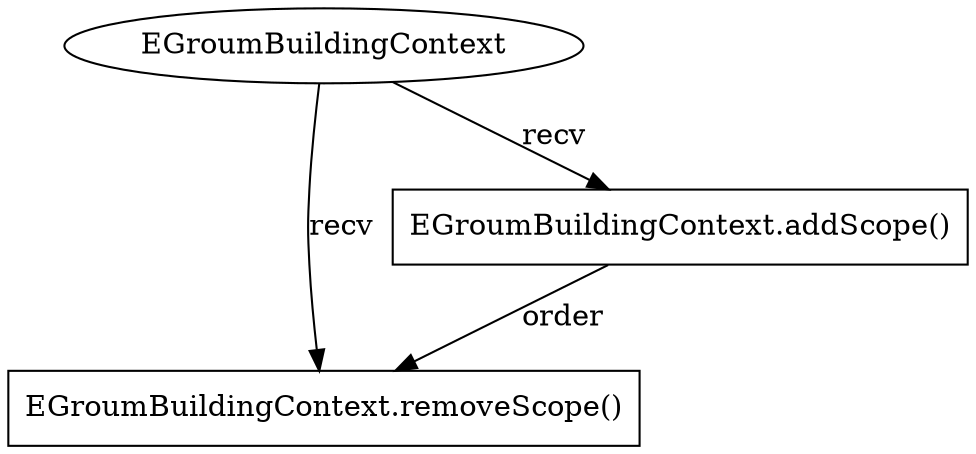 digraph "12096" {
1 [label="EGroumBuildingContext.removeScope()" shape=box]
2 [label="EGroumBuildingContext" shape=ellipse]
3 [label="EGroumBuildingContext.addScope()" shape=box]
2 -> 3 [label="recv"];
2 -> 1 [label="recv"];
3 -> 1 [label="order"];
}